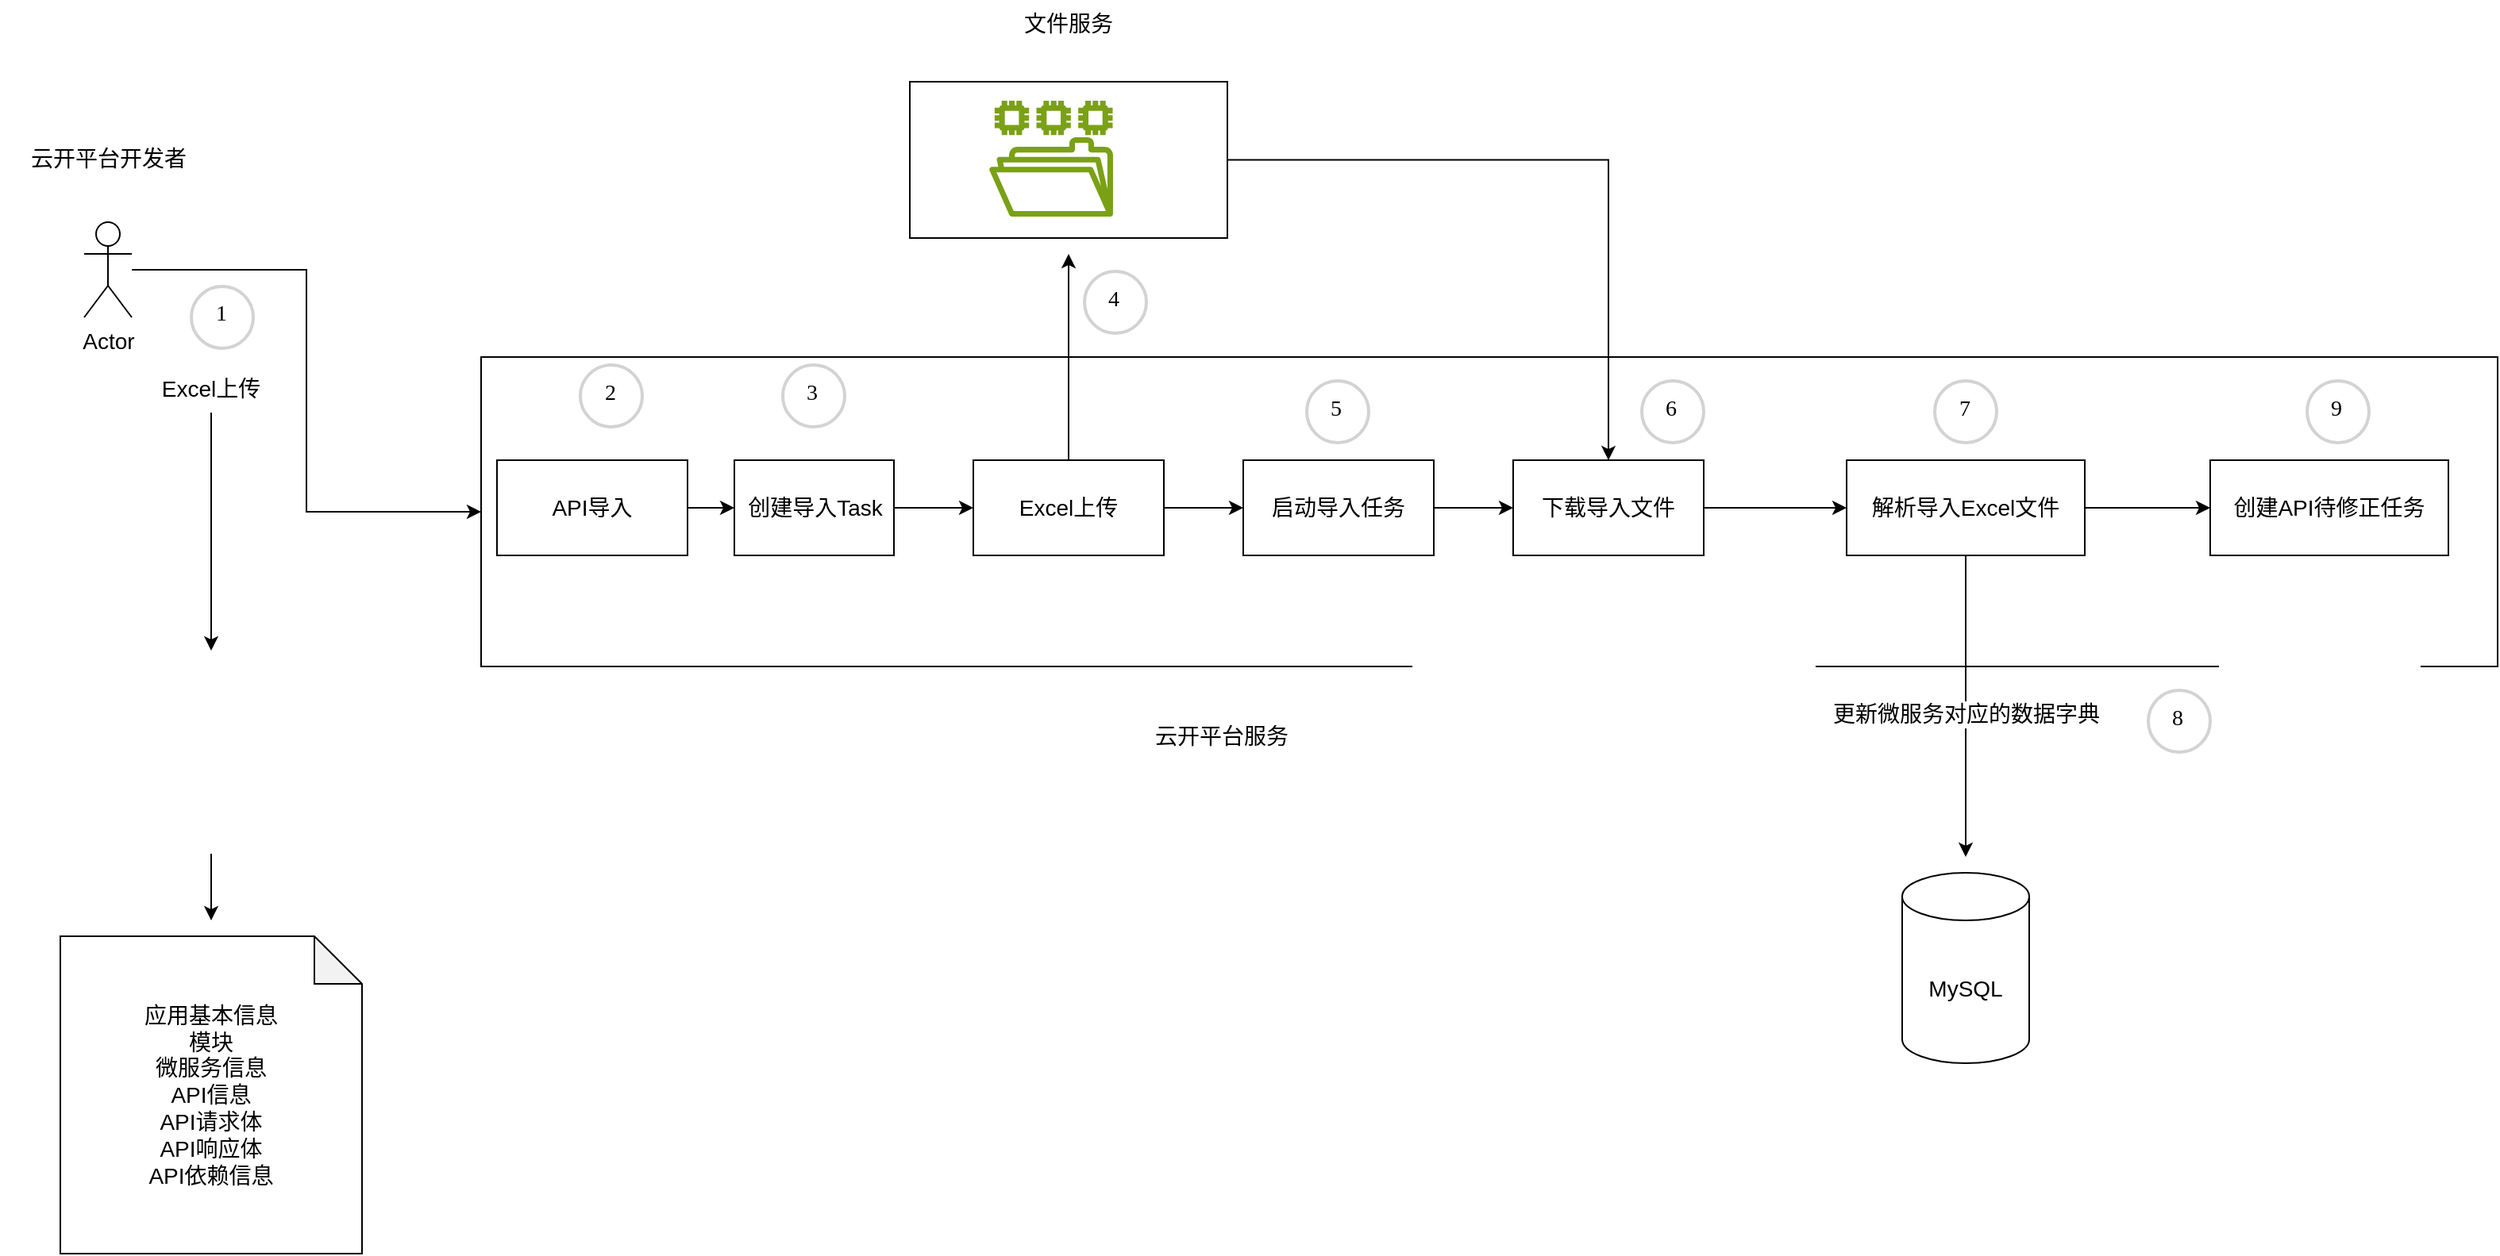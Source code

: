 <mxfile version="24.1.0" type="github">
  <diagram name="Page-1" id="uukP3XcTdVGsUKC_aiOE">
    <mxGraphModel dx="2074" dy="1121" grid="1" gridSize="10" guides="1" tooltips="1" connect="1" arrows="1" fold="1" page="1" pageScale="1" pageWidth="827" pageHeight="1169" math="0" shadow="0">
      <root>
        <mxCell id="0" />
        <mxCell id="1" parent="0" />
        <mxCell id="8WbEt5foAgeZKm9OIb6H-4" value="" style="rounded=0;whiteSpace=wrap;html=1;fontSize=14;" parent="1" vertex="1">
          <mxGeometry x="320" y="375" width="1270" height="195" as="geometry" />
        </mxCell>
        <mxCell id="8WbEt5foAgeZKm9OIb6H-5" value="云开平台服务" style="text;html=1;align=center;verticalAlign=middle;whiteSpace=wrap;rounded=0;fontSize=14;" parent="1" vertex="1">
          <mxGeometry x="694" y="604" width="185" height="20" as="geometry" />
        </mxCell>
        <mxCell id="8WbEt5foAgeZKm9OIb6H-12" style="edgeStyle=orthogonalEdgeStyle;rounded=0;orthogonalLoop=1;jettySize=auto;html=1;entryX=0;entryY=0.5;entryDx=0;entryDy=0;fontSize=14;" parent="1" source="8WbEt5foAgeZKm9OIb6H-8" target="8WbEt5foAgeZKm9OIb6H-4" edge="1">
          <mxGeometry relative="1" as="geometry" />
        </mxCell>
        <mxCell id="8WbEt5foAgeZKm9OIb6H-8" value="Actor" style="shape=umlActor;verticalLabelPosition=bottom;verticalAlign=top;html=1;outlineConnect=0;fontSize=14;" parent="1" vertex="1">
          <mxGeometry x="70" y="290" width="30" height="60" as="geometry" />
        </mxCell>
        <mxCell id="8WbEt5foAgeZKm9OIb6H-11" value="云开平台开发者" style="text;html=1;align=center;verticalAlign=middle;whiteSpace=wrap;rounded=0;fontSize=14;" parent="1" vertex="1">
          <mxGeometry x="17.5" y="240" width="135" height="20" as="geometry" />
        </mxCell>
        <mxCell id="8WbEt5foAgeZKm9OIb6H-67" value="" style="edgeStyle=orthogonalEdgeStyle;rounded=0;orthogonalLoop=1;jettySize=auto;html=1;fontSize=14;" parent="1" source="8WbEt5foAgeZKm9OIb6H-26" target="8WbEt5foAgeZKm9OIb6H-66" edge="1">
          <mxGeometry relative="1" as="geometry" />
        </mxCell>
        <mxCell id="8WbEt5foAgeZKm9OIb6H-26" value="API导入" style="rounded=0;whiteSpace=wrap;html=1;fontSize=14;" parent="1" vertex="1">
          <mxGeometry x="330" y="440" width="120" height="60" as="geometry" />
        </mxCell>
        <mxCell id="8WbEt5foAgeZKm9OIb6H-58" style="edgeStyle=orthogonalEdgeStyle;rounded=0;orthogonalLoop=1;jettySize=auto;html=1;fontSize=14;" parent="1" source="8WbEt5foAgeZKm9OIb6H-31" edge="1">
          <mxGeometry relative="1" as="geometry">
            <mxPoint x="150" y="730" as="targetPoint" />
          </mxGeometry>
        </mxCell>
        <mxCell id="8WbEt5foAgeZKm9OIb6H-31" value="" style="shape=image;html=1;verticalAlign=top;verticalLabelPosition=bottom;labelBackgroundColor=#ffffff;imageAspect=0;aspect=fixed;image=https://cdn3.iconfinder.com/data/icons/document-icons-2/30/647714-excel-128.png;fontSize=14;" parent="1" vertex="1">
          <mxGeometry x="86" y="560" width="128" height="128" as="geometry" />
        </mxCell>
        <mxCell id="8WbEt5foAgeZKm9OIb6H-34" value="应用基本信息&lt;div style=&quot;font-size: 14px;&quot;&gt;模块&lt;/div&gt;&lt;div style=&quot;font-size: 14px;&quot;&gt;微服务信息&lt;/div&gt;&lt;div style=&quot;font-size: 14px;&quot;&gt;API信息&lt;/div&gt;&lt;div style=&quot;font-size: 14px;&quot;&gt;API请求体&lt;br style=&quot;font-size: 14px;&quot;&gt;API响应体&lt;br style=&quot;font-size: 14px;&quot;&gt;API依赖信息&lt;/div&gt;" style="shape=note;whiteSpace=wrap;html=1;backgroundOutline=1;darkOpacity=0.05;fontSize=14;" parent="1" vertex="1">
          <mxGeometry x="55" y="740" width="190" height="200" as="geometry" />
        </mxCell>
        <mxCell id="8WbEt5foAgeZKm9OIb6H-36" value="1" style="ellipse;whiteSpace=wrap;html=1;aspect=fixed;strokeWidth=2;fontFamily=Tahoma;spacingBottom=4;spacingRight=2;strokeColor=#d3d3d3;fontSize=14;" parent="1" vertex="1">
          <mxGeometry x="137.5" y="330.5" width="39" height="39" as="geometry" />
        </mxCell>
        <mxCell id="8WbEt5foAgeZKm9OIb6H-40" value="2" style="ellipse;whiteSpace=wrap;html=1;aspect=fixed;strokeWidth=2;fontFamily=Tahoma;spacingBottom=4;spacingRight=2;strokeColor=#d3d3d3;fontSize=14;" parent="1" vertex="1">
          <mxGeometry x="382.5" y="380" width="39" height="39" as="geometry" />
        </mxCell>
        <mxCell id="8WbEt5foAgeZKm9OIb6H-56" value="MySQL" style="shape=cylinder3;whiteSpace=wrap;html=1;boundedLbl=1;backgroundOutline=1;size=15;fontSize=14;" parent="1" vertex="1">
          <mxGeometry x="1215" y="700" width="80" height="120" as="geometry" />
        </mxCell>
        <mxCell id="AaKJuVbygOptvQp57n7Z-7" value="" style="edgeStyle=orthogonalEdgeStyle;rounded=0;orthogonalLoop=1;jettySize=auto;html=1;fontSize=14;" parent="1" source="8WbEt5foAgeZKm9OIb6H-66" target="AaKJuVbygOptvQp57n7Z-6" edge="1">
          <mxGeometry relative="1" as="geometry" />
        </mxCell>
        <mxCell id="8WbEt5foAgeZKm9OIb6H-66" value="创建导入Task" style="rounded=0;whiteSpace=wrap;html=1;fontSize=14;" parent="1" vertex="1">
          <mxGeometry x="479.5" y="440" width="100.5" height="60" as="geometry" />
        </mxCell>
        <mxCell id="AaKJuVbygOptvQp57n7Z-5" style="edgeStyle=orthogonalEdgeStyle;rounded=0;orthogonalLoop=1;jettySize=auto;html=1;entryX=0.5;entryY=0;entryDx=0;entryDy=0;fontSize=14;" parent="1" source="AaKJuVbygOptvQp57n7Z-4" target="8WbEt5foAgeZKm9OIb6H-31" edge="1">
          <mxGeometry relative="1" as="geometry" />
        </mxCell>
        <mxCell id="AaKJuVbygOptvQp57n7Z-4" value="Excel上传" style="text;html=1;align=center;verticalAlign=middle;whiteSpace=wrap;rounded=0;fontSize=14;" parent="1" vertex="1">
          <mxGeometry x="110" y="380" width="80" height="30" as="geometry" />
        </mxCell>
        <mxCell id="AaKJuVbygOptvQp57n7Z-12" style="edgeStyle=orthogonalEdgeStyle;rounded=0;orthogonalLoop=1;jettySize=auto;html=1;fontSize=14;" parent="1" source="AaKJuVbygOptvQp57n7Z-6" edge="1">
          <mxGeometry relative="1" as="geometry">
            <mxPoint x="690" y="310" as="targetPoint" />
          </mxGeometry>
        </mxCell>
        <mxCell id="AaKJuVbygOptvQp57n7Z-14" value="" style="edgeStyle=orthogonalEdgeStyle;rounded=0;orthogonalLoop=1;jettySize=auto;html=1;fontSize=14;" parent="1" source="AaKJuVbygOptvQp57n7Z-6" target="AaKJuVbygOptvQp57n7Z-13" edge="1">
          <mxGeometry relative="1" as="geometry" />
        </mxCell>
        <mxCell id="AaKJuVbygOptvQp57n7Z-6" value="Excel上传" style="rounded=0;whiteSpace=wrap;html=1;fontSize=14;" parent="1" vertex="1">
          <mxGeometry x="630" y="440" width="120" height="60" as="geometry" />
        </mxCell>
        <mxCell id="AaKJuVbygOptvQp57n7Z-9" value="文件服务" style="text;html=1;align=center;verticalAlign=middle;whiteSpace=wrap;rounded=0;fontSize=14;" parent="1" vertex="1">
          <mxGeometry x="660" y="150" width="60" height="30" as="geometry" />
        </mxCell>
        <mxCell id="AaKJuVbygOptvQp57n7Z-16" style="edgeStyle=orthogonalEdgeStyle;rounded=0;orthogonalLoop=1;jettySize=auto;html=1;entryX=0.5;entryY=0;entryDx=0;entryDy=0;fontSize=14;" parent="1" source="AaKJuVbygOptvQp57n7Z-10" target="AaKJuVbygOptvQp57n7Z-15" edge="1">
          <mxGeometry relative="1" as="geometry" />
        </mxCell>
        <mxCell id="AaKJuVbygOptvQp57n7Z-10" value="" style="rounded=0;whiteSpace=wrap;html=1;fontSize=14;" parent="1" vertex="1">
          <mxGeometry x="590" y="201.5" width="200" height="98.5" as="geometry" />
        </mxCell>
        <mxCell id="AaKJuVbygOptvQp57n7Z-11" value="" style="sketch=0;outlineConnect=0;fontColor=#232F3E;gradientColor=none;fillColor=#7AA116;strokeColor=none;dashed=0;verticalLabelPosition=bottom;verticalAlign=top;align=center;html=1;fontSize=14;fontStyle=0;aspect=fixed;pointerEvents=1;shape=mxgraph.aws4.file_system;" parent="1" vertex="1">
          <mxGeometry x="640" y="213.5" width="78" height="73" as="geometry" />
        </mxCell>
        <mxCell id="AaKJuVbygOptvQp57n7Z-17" value="" style="edgeStyle=orthogonalEdgeStyle;rounded=0;orthogonalLoop=1;jettySize=auto;html=1;fontSize=14;" parent="1" source="AaKJuVbygOptvQp57n7Z-13" target="AaKJuVbygOptvQp57n7Z-15" edge="1">
          <mxGeometry relative="1" as="geometry" />
        </mxCell>
        <mxCell id="AaKJuVbygOptvQp57n7Z-13" value="启动导入任务" style="rounded=0;whiteSpace=wrap;html=1;fontSize=14;" parent="1" vertex="1">
          <mxGeometry x="800" y="440" width="120" height="60" as="geometry" />
        </mxCell>
        <mxCell id="AaKJuVbygOptvQp57n7Z-19" value="" style="edgeStyle=orthogonalEdgeStyle;rounded=0;orthogonalLoop=1;jettySize=auto;html=1;fontSize=14;" parent="1" source="AaKJuVbygOptvQp57n7Z-15" target="AaKJuVbygOptvQp57n7Z-18" edge="1">
          <mxGeometry relative="1" as="geometry" />
        </mxCell>
        <mxCell id="AaKJuVbygOptvQp57n7Z-15" value="下载导入文件" style="rounded=0;whiteSpace=wrap;html=1;fontSize=14;" parent="1" vertex="1">
          <mxGeometry x="970" y="440" width="120" height="60" as="geometry" />
        </mxCell>
        <mxCell id="AaKJuVbygOptvQp57n7Z-21" style="edgeStyle=orthogonalEdgeStyle;rounded=0;orthogonalLoop=1;jettySize=auto;html=1;fontSize=14;" parent="1" source="AaKJuVbygOptvQp57n7Z-18" edge="1">
          <mxGeometry relative="1" as="geometry">
            <mxPoint x="1255" y="690" as="targetPoint" />
          </mxGeometry>
        </mxCell>
        <mxCell id="AaKJuVbygOptvQp57n7Z-22" value="更新微服务对应的数据字典" style="edgeLabel;html=1;align=center;verticalAlign=middle;resizable=0;points=[];fontSize=14;" parent="AaKJuVbygOptvQp57n7Z-21" vertex="1" connectable="0">
          <mxGeometry x="-0.055" y="-3" relative="1" as="geometry">
            <mxPoint x="3" y="10" as="offset" />
          </mxGeometry>
        </mxCell>
        <mxCell id="6VQMeVpmwYcYxlp_Uh-9-2" value="" style="edgeStyle=orthogonalEdgeStyle;rounded=0;orthogonalLoop=1;jettySize=auto;html=1;" edge="1" parent="1" source="AaKJuVbygOptvQp57n7Z-18" target="6VQMeVpmwYcYxlp_Uh-9-1">
          <mxGeometry relative="1" as="geometry" />
        </mxCell>
        <mxCell id="AaKJuVbygOptvQp57n7Z-18" value="解析导入Excel文件" style="rounded=0;whiteSpace=wrap;html=1;fontSize=14;" parent="1" vertex="1">
          <mxGeometry x="1180" y="440" width="150" height="60" as="geometry" />
        </mxCell>
        <mxCell id="AaKJuVbygOptvQp57n7Z-23" value="3" style="ellipse;whiteSpace=wrap;html=1;aspect=fixed;strokeWidth=2;fontFamily=Tahoma;spacingBottom=4;spacingRight=2;strokeColor=#d3d3d3;fontSize=14;" parent="1" vertex="1">
          <mxGeometry x="510" y="380" width="39" height="39" as="geometry" />
        </mxCell>
        <mxCell id="AaKJuVbygOptvQp57n7Z-24" value="4" style="ellipse;whiteSpace=wrap;html=1;aspect=fixed;strokeWidth=2;fontFamily=Tahoma;spacingBottom=4;spacingRight=2;strokeColor=#d3d3d3;fontSize=14;" parent="1" vertex="1">
          <mxGeometry x="700" y="321" width="39" height="39" as="geometry" />
        </mxCell>
        <mxCell id="AaKJuVbygOptvQp57n7Z-25" value="5" style="ellipse;whiteSpace=wrap;html=1;aspect=fixed;strokeWidth=2;fontFamily=Tahoma;spacingBottom=4;spacingRight=2;strokeColor=#d3d3d3;fontSize=14;" parent="1" vertex="1">
          <mxGeometry x="840" y="390" width="39" height="39" as="geometry" />
        </mxCell>
        <mxCell id="AaKJuVbygOptvQp57n7Z-26" value="6" style="ellipse;whiteSpace=wrap;html=1;aspect=fixed;strokeWidth=2;fontFamily=Tahoma;spacingBottom=4;spacingRight=2;strokeColor=#d3d3d3;fontSize=14;" parent="1" vertex="1">
          <mxGeometry x="1051" y="390" width="39" height="39" as="geometry" />
        </mxCell>
        <mxCell id="AaKJuVbygOptvQp57n7Z-27" value="7" style="ellipse;whiteSpace=wrap;html=1;aspect=fixed;strokeWidth=2;fontFamily=Tahoma;spacingBottom=4;spacingRight=2;strokeColor=#d3d3d3;fontSize=14;" parent="1" vertex="1">
          <mxGeometry x="1235.5" y="390" width="39" height="39" as="geometry" />
        </mxCell>
        <mxCell id="AaKJuVbygOptvQp57n7Z-28" value="8" style="ellipse;whiteSpace=wrap;html=1;aspect=fixed;strokeWidth=2;fontFamily=Tahoma;spacingBottom=4;spacingRight=2;strokeColor=#d3d3d3;fontSize=14;" parent="1" vertex="1">
          <mxGeometry x="1370" y="585" width="39" height="39" as="geometry" />
        </mxCell>
        <mxCell id="6VQMeVpmwYcYxlp_Uh-9-1" value="创建API待修正任务" style="rounded=0;whiteSpace=wrap;html=1;fontSize=14;" vertex="1" parent="1">
          <mxGeometry x="1409" y="440" width="150" height="60" as="geometry" />
        </mxCell>
        <mxCell id="6VQMeVpmwYcYxlp_Uh-9-3" value="9" style="ellipse;whiteSpace=wrap;html=1;aspect=fixed;strokeWidth=2;fontFamily=Tahoma;spacingBottom=4;spacingRight=2;strokeColor=#d3d3d3;fontSize=14;" vertex="1" parent="1">
          <mxGeometry x="1470" y="390" width="39" height="39" as="geometry" />
        </mxCell>
      </root>
    </mxGraphModel>
  </diagram>
</mxfile>
